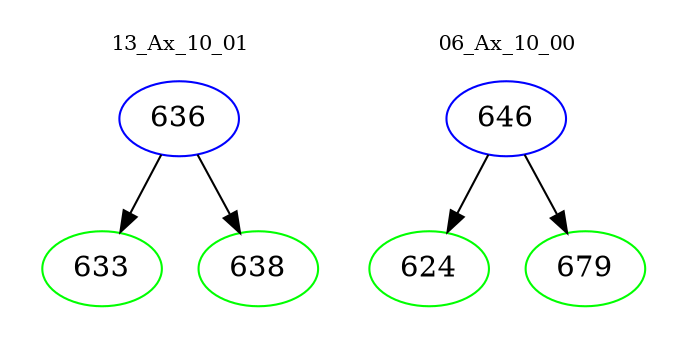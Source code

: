 digraph{
subgraph cluster_0 {
color = white
label = "13_Ax_10_01";
fontsize=10;
T0_636 [label="636", color="blue"]
T0_636 -> T0_633 [color="black"]
T0_633 [label="633", color="green"]
T0_636 -> T0_638 [color="black"]
T0_638 [label="638", color="green"]
}
subgraph cluster_1 {
color = white
label = "06_Ax_10_00";
fontsize=10;
T1_646 [label="646", color="blue"]
T1_646 -> T1_624 [color="black"]
T1_624 [label="624", color="green"]
T1_646 -> T1_679 [color="black"]
T1_679 [label="679", color="green"]
}
}
